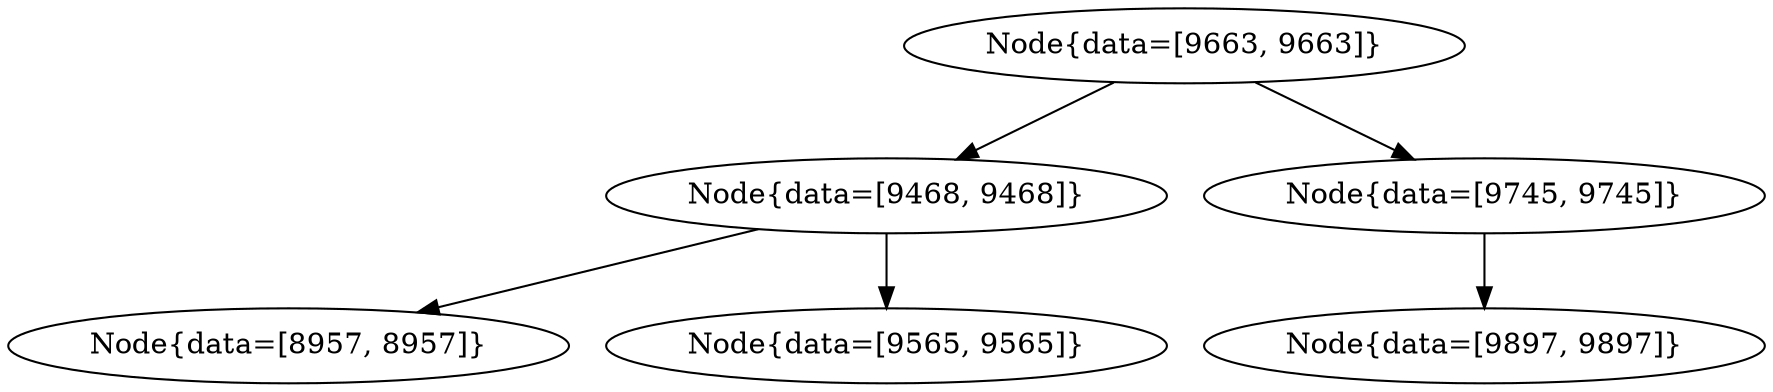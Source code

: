 digraph G{
515507329 [label="Node{data=[9663, 9663]}"]
515507329 -> 1976812423
1976812423 [label="Node{data=[9468, 9468]}"]
1976812423 -> 1322770157
1322770157 [label="Node{data=[8957, 8957]}"]
1976812423 -> 1307115427
1307115427 [label="Node{data=[9565, 9565]}"]
515507329 -> 54031507
54031507 [label="Node{data=[9745, 9745]}"]
54031507 -> 1755074696
1755074696 [label="Node{data=[9897, 9897]}"]
}